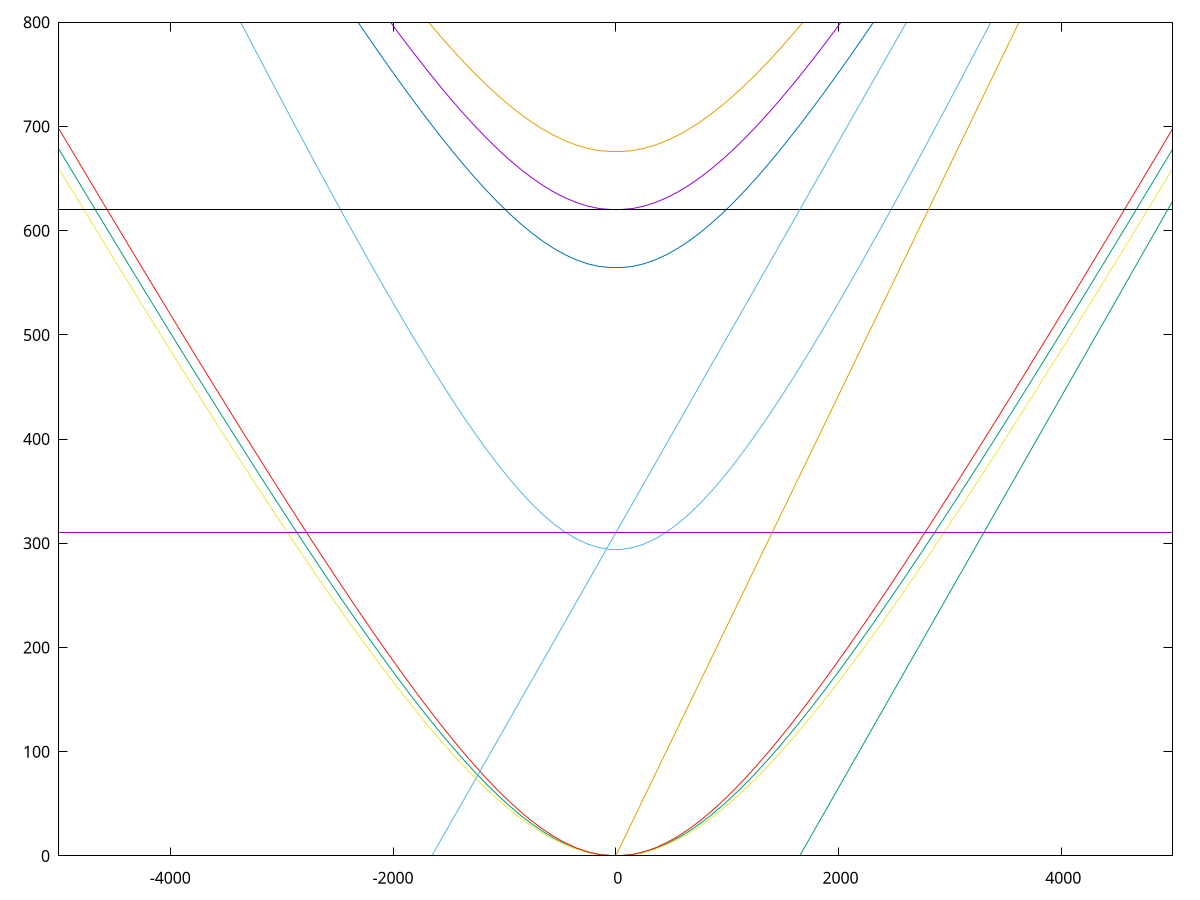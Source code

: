 #!/usr/bin/gnuplot

set nokey
#set terminal fig metric color size 10 10
#set output "out.fig"

pi   = 3.1415926
hbar = 1.054572e-27
kb   = 1.380649e-16

gap0 = 1.86522  # Tc, 26.4 bar
Tc   = 2.38518 # mK, 26.4 bar
cpar = 1388 # measured at 26.4bar
cper  = 1179 # measured at 26.4bar

w0 = 2*pi*620000
wB = 2*pi*294016 # 0 bar

E1(k,w0) = (   w0/2 + sqrt((w0/2)**2 + (cper*k)**2)) / (2000*pi)
E2(k,w0) = ( - w0/2 + sqrt((w0/2)**2 + (cper*k)**2)) / (2000*pi)
E3(k) = (sqrt(wB**2 + (cpar*k)**2)) / (2000*pi)

plot [k=-5000:5000] [0:800]\
  E1(k,w0),\
  E2(k,w0),\
  E3(k),\
  E1(k,w0+350000),\
  E2(k,w0+350000),\
  E1(k,w0-350000),\
  E2(k,w0-350000),\
  w0/(2000*pi),\
  w0/2/(2000*pi),\
  (cper*k - w0/2)/(2000*pi),\
  (cper*k + w0/2)/(2000*pi),\
  (cpar*k)/(2000*pi),\
0


pause -1